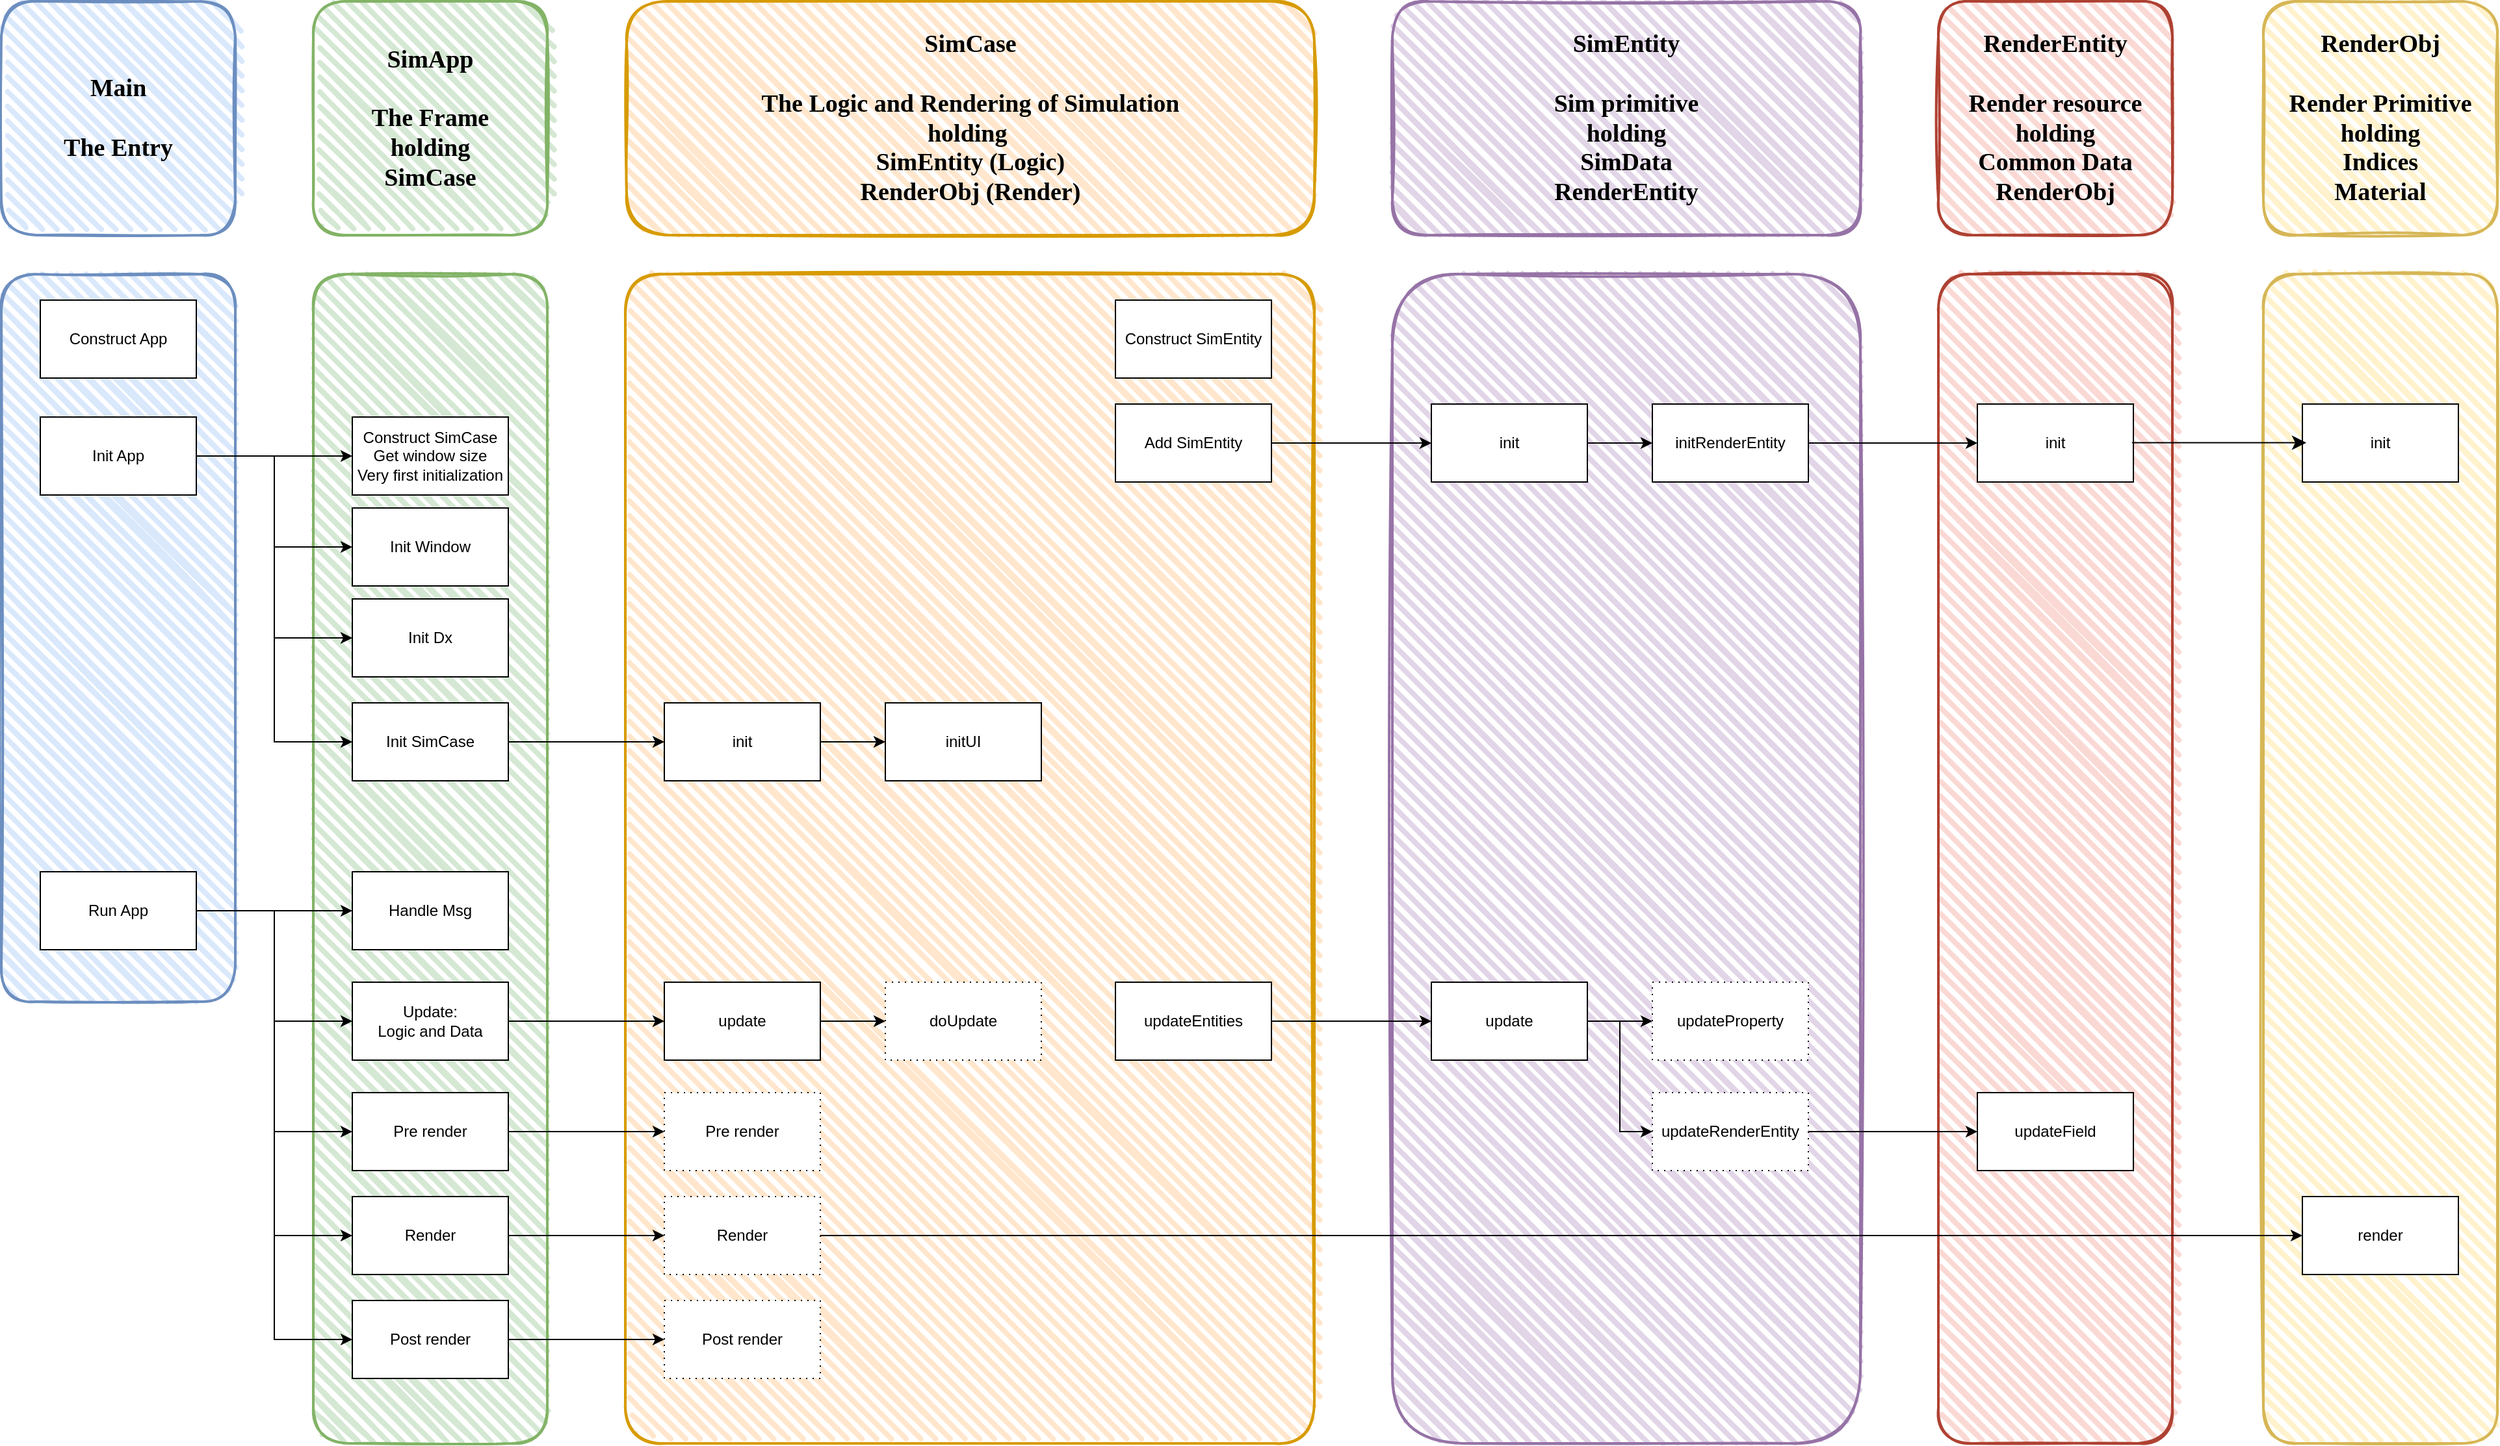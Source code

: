 <mxfile version="26.0.16">
  <diagram id="VeyEVVzGFHHniTcX9GDx" name="第 1 页">
    <mxGraphModel dx="2625" dy="1305" grid="1" gridSize="10" guides="1" tooltips="1" connect="0" arrows="1" fold="1" page="1" pageScale="1" pageWidth="3300" pageHeight="4681" math="0" shadow="0">
      <root>
        <mxCell id="0" />
        <mxCell id="1" parent="0" />
        <mxCell id="VndJTcKDumlg3SM-KgSq-52" value="" style="rounded=1;whiteSpace=wrap;html=1;strokeWidth=2;fillWeight=4;hachureGap=8;hachureAngle=45;fillColor=#fad9d5;sketch=1;strokeColor=#ae4132;" vertex="1" parent="1">
          <mxGeometry x="1570" y="360" width="180" height="900" as="geometry" />
        </mxCell>
        <mxCell id="VndJTcKDumlg3SM-KgSq-81" value="" style="rounded=1;whiteSpace=wrap;html=1;strokeWidth=2;fillWeight=4;hachureGap=8;hachureAngle=45;fillColor=#fff2cc;sketch=1;strokeColor=#d6b656;" vertex="1" parent="1">
          <mxGeometry x="1820" y="360" width="180" height="900" as="geometry" />
        </mxCell>
        <mxCell id="VndJTcKDumlg3SM-KgSq-51" value="" style="rounded=1;whiteSpace=wrap;html=1;strokeWidth=2;fillWeight=4;hachureGap=8;hachureAngle=45;fillColor=#e1d5e7;sketch=1;strokeColor=#9673a6;" vertex="1" parent="1">
          <mxGeometry x="1150" y="360" width="360" height="900" as="geometry" />
        </mxCell>
        <mxCell id="VndJTcKDumlg3SM-KgSq-43" value="" style="rounded=1;whiteSpace=wrap;html=1;strokeWidth=2;fillWeight=4;hachureGap=8;hachureAngle=45;fillColor=#ffe6cc;sketch=1;strokeColor=#d79b00;arcSize=6;" vertex="1" parent="1">
          <mxGeometry x="560" y="360" width="530" height="900" as="geometry" />
        </mxCell>
        <mxCell id="VndJTcKDumlg3SM-KgSq-42" value="" style="rounded=1;whiteSpace=wrap;html=1;strokeWidth=2;fillWeight=4;hachureGap=8;hachureAngle=45;fillColor=#d5e8d4;sketch=1;strokeColor=#82b366;" vertex="1" parent="1">
          <mxGeometry x="320" y="360" width="180" height="900" as="geometry" />
        </mxCell>
        <mxCell id="VndJTcKDumlg3SM-KgSq-41" value="" style="rounded=1;whiteSpace=wrap;html=1;strokeWidth=2;fillWeight=4;hachureGap=8;hachureAngle=45;fillColor=#dae8fc;sketch=1;strokeColor=#6c8ebf;" vertex="1" parent="1">
          <mxGeometry x="80" y="360" width="180" height="560" as="geometry" />
        </mxCell>
        <mxCell id="VndJTcKDumlg3SM-KgSq-5" value="Construct App" style="rounded=0;whiteSpace=wrap;html=1;" vertex="1" parent="1">
          <mxGeometry x="110" y="380" width="120" height="60" as="geometry" />
        </mxCell>
        <mxCell id="VndJTcKDumlg3SM-KgSq-13" style="edgeStyle=orthogonalEdgeStyle;rounded=0;orthogonalLoop=1;jettySize=auto;html=1;exitX=1;exitY=0.5;exitDx=0;exitDy=0;entryX=0;entryY=0.5;entryDx=0;entryDy=0;" edge="1" parent="1" source="VndJTcKDumlg3SM-KgSq-6" target="VndJTcKDumlg3SM-KgSq-8">
          <mxGeometry relative="1" as="geometry" />
        </mxCell>
        <mxCell id="VndJTcKDumlg3SM-KgSq-14" style="edgeStyle=orthogonalEdgeStyle;rounded=0;orthogonalLoop=1;jettySize=auto;html=1;exitX=1;exitY=0.5;exitDx=0;exitDy=0;entryX=0;entryY=0.5;entryDx=0;entryDy=0;" edge="1" parent="1" source="VndJTcKDumlg3SM-KgSq-6" target="VndJTcKDumlg3SM-KgSq-9">
          <mxGeometry relative="1" as="geometry" />
        </mxCell>
        <mxCell id="VndJTcKDumlg3SM-KgSq-15" style="edgeStyle=orthogonalEdgeStyle;rounded=0;orthogonalLoop=1;jettySize=auto;html=1;exitX=1;exitY=0.5;exitDx=0;exitDy=0;entryX=0;entryY=0.5;entryDx=0;entryDy=0;" edge="1" parent="1" source="VndJTcKDumlg3SM-KgSq-6" target="VndJTcKDumlg3SM-KgSq-10">
          <mxGeometry relative="1" as="geometry" />
        </mxCell>
        <mxCell id="VndJTcKDumlg3SM-KgSq-16" style="edgeStyle=orthogonalEdgeStyle;rounded=0;orthogonalLoop=1;jettySize=auto;html=1;exitX=1;exitY=0.5;exitDx=0;exitDy=0;entryX=0;entryY=0.5;entryDx=0;entryDy=0;" edge="1" parent="1" source="VndJTcKDumlg3SM-KgSq-6" target="VndJTcKDumlg3SM-KgSq-11">
          <mxGeometry relative="1" as="geometry" />
        </mxCell>
        <mxCell id="VndJTcKDumlg3SM-KgSq-6" value="Init App" style="rounded=0;whiteSpace=wrap;html=1;" vertex="1" parent="1">
          <mxGeometry x="110" y="470" width="120" height="60" as="geometry" />
        </mxCell>
        <mxCell id="VndJTcKDumlg3SM-KgSq-27" style="edgeStyle=orthogonalEdgeStyle;rounded=0;orthogonalLoop=1;jettySize=auto;html=1;exitX=1;exitY=0.5;exitDx=0;exitDy=0;entryX=0;entryY=0.5;entryDx=0;entryDy=0;" edge="1" parent="1" source="VndJTcKDumlg3SM-KgSq-7" target="VndJTcKDumlg3SM-KgSq-21">
          <mxGeometry relative="1" as="geometry" />
        </mxCell>
        <mxCell id="VndJTcKDumlg3SM-KgSq-28" style="edgeStyle=orthogonalEdgeStyle;rounded=0;orthogonalLoop=1;jettySize=auto;html=1;exitX=1;exitY=0.5;exitDx=0;exitDy=0;entryX=0;entryY=0.5;entryDx=0;entryDy=0;" edge="1" parent="1" source="VndJTcKDumlg3SM-KgSq-7" target="VndJTcKDumlg3SM-KgSq-22">
          <mxGeometry relative="1" as="geometry" />
        </mxCell>
        <mxCell id="VndJTcKDumlg3SM-KgSq-29" style="edgeStyle=orthogonalEdgeStyle;rounded=0;orthogonalLoop=1;jettySize=auto;html=1;exitX=1;exitY=0.5;exitDx=0;exitDy=0;entryX=0;entryY=0.5;entryDx=0;entryDy=0;" edge="1" parent="1" source="VndJTcKDumlg3SM-KgSq-7" target="VndJTcKDumlg3SM-KgSq-23">
          <mxGeometry relative="1" as="geometry" />
        </mxCell>
        <mxCell id="VndJTcKDumlg3SM-KgSq-30" style="edgeStyle=orthogonalEdgeStyle;rounded=0;orthogonalLoop=1;jettySize=auto;html=1;exitX=1;exitY=0.5;exitDx=0;exitDy=0;entryX=0;entryY=0.5;entryDx=0;entryDy=0;" edge="1" parent="1" source="VndJTcKDumlg3SM-KgSq-7" target="VndJTcKDumlg3SM-KgSq-24">
          <mxGeometry relative="1" as="geometry" />
        </mxCell>
        <mxCell id="VndJTcKDumlg3SM-KgSq-31" style="edgeStyle=orthogonalEdgeStyle;rounded=0;orthogonalLoop=1;jettySize=auto;html=1;exitX=1;exitY=0.5;exitDx=0;exitDy=0;entryX=0;entryY=0.5;entryDx=0;entryDy=0;" edge="1" parent="1" source="VndJTcKDumlg3SM-KgSq-7" target="VndJTcKDumlg3SM-KgSq-25">
          <mxGeometry relative="1" as="geometry" />
        </mxCell>
        <mxCell id="VndJTcKDumlg3SM-KgSq-7" value="Run App" style="rounded=0;whiteSpace=wrap;html=1;" vertex="1" parent="1">
          <mxGeometry x="110" y="820" width="120" height="60" as="geometry" />
        </mxCell>
        <mxCell id="VndJTcKDumlg3SM-KgSq-8" value="Construct SimCase&lt;div&gt;Get window size&lt;/div&gt;&lt;div&gt;Very first initialization&lt;/div&gt;" style="rounded=0;whiteSpace=wrap;html=1;" vertex="1" parent="1">
          <mxGeometry x="350" y="470" width="120" height="60" as="geometry" />
        </mxCell>
        <mxCell id="VndJTcKDumlg3SM-KgSq-9" value="Init Window" style="rounded=0;whiteSpace=wrap;html=1;" vertex="1" parent="1">
          <mxGeometry x="350" y="540" width="120" height="60" as="geometry" />
        </mxCell>
        <mxCell id="VndJTcKDumlg3SM-KgSq-10" value="Init Dx" style="rounded=0;whiteSpace=wrap;html=1;" vertex="1" parent="1">
          <mxGeometry x="350" y="610" width="120" height="60" as="geometry" />
        </mxCell>
        <mxCell id="VndJTcKDumlg3SM-KgSq-19" style="edgeStyle=orthogonalEdgeStyle;rounded=0;orthogonalLoop=1;jettySize=auto;html=1;exitX=1;exitY=0.5;exitDx=0;exitDy=0;entryX=0;entryY=0.5;entryDx=0;entryDy=0;" edge="1" parent="1" source="VndJTcKDumlg3SM-KgSq-11" target="VndJTcKDumlg3SM-KgSq-17">
          <mxGeometry relative="1" as="geometry" />
        </mxCell>
        <mxCell id="VndJTcKDumlg3SM-KgSq-11" value="Init SimCase" style="rounded=0;whiteSpace=wrap;html=1;" vertex="1" parent="1">
          <mxGeometry x="350" y="690" width="120" height="60" as="geometry" />
        </mxCell>
        <mxCell id="VndJTcKDumlg3SM-KgSq-72" style="edgeStyle=orthogonalEdgeStyle;rounded=0;orthogonalLoop=1;jettySize=auto;html=1;exitX=1;exitY=0.5;exitDx=0;exitDy=0;entryX=0;entryY=0.5;entryDx=0;entryDy=0;" edge="1" parent="1" source="VndJTcKDumlg3SM-KgSq-17" target="VndJTcKDumlg3SM-KgSq-70">
          <mxGeometry relative="1" as="geometry" />
        </mxCell>
        <mxCell id="VndJTcKDumlg3SM-KgSq-17" value="init" style="rounded=0;whiteSpace=wrap;html=1;" vertex="1" parent="1">
          <mxGeometry x="590" y="690" width="120" height="60" as="geometry" />
        </mxCell>
        <mxCell id="VndJTcKDumlg3SM-KgSq-21" value="Handle Msg" style="rounded=0;whiteSpace=wrap;html=1;" vertex="1" parent="1">
          <mxGeometry x="350" y="820" width="120" height="60" as="geometry" />
        </mxCell>
        <mxCell id="VndJTcKDumlg3SM-KgSq-37" style="edgeStyle=orthogonalEdgeStyle;rounded=0;orthogonalLoop=1;jettySize=auto;html=1;exitX=1;exitY=0.5;exitDx=0;exitDy=0;entryX=0;entryY=0.5;entryDx=0;entryDy=0;" edge="1" parent="1" source="VndJTcKDumlg3SM-KgSq-22" target="VndJTcKDumlg3SM-KgSq-32">
          <mxGeometry relative="1" as="geometry" />
        </mxCell>
        <mxCell id="VndJTcKDumlg3SM-KgSq-22" value="Update:&lt;div&gt;Logic and Data&lt;/div&gt;" style="rounded=0;whiteSpace=wrap;html=1;" vertex="1" parent="1">
          <mxGeometry x="350" y="905" width="120" height="60" as="geometry" />
        </mxCell>
        <mxCell id="VndJTcKDumlg3SM-KgSq-38" style="edgeStyle=orthogonalEdgeStyle;rounded=0;orthogonalLoop=1;jettySize=auto;html=1;exitX=1;exitY=0.5;exitDx=0;exitDy=0;entryX=0;entryY=0.5;entryDx=0;entryDy=0;" edge="1" parent="1" source="VndJTcKDumlg3SM-KgSq-23" target="VndJTcKDumlg3SM-KgSq-33">
          <mxGeometry relative="1" as="geometry" />
        </mxCell>
        <mxCell id="VndJTcKDumlg3SM-KgSq-23" value="Pre render" style="rounded=0;whiteSpace=wrap;html=1;" vertex="1" parent="1">
          <mxGeometry x="350" y="990" width="120" height="60" as="geometry" />
        </mxCell>
        <mxCell id="VndJTcKDumlg3SM-KgSq-39" style="edgeStyle=orthogonalEdgeStyle;rounded=0;orthogonalLoop=1;jettySize=auto;html=1;exitX=1;exitY=0.5;exitDx=0;exitDy=0;entryX=0;entryY=0.5;entryDx=0;entryDy=0;" edge="1" parent="1" source="VndJTcKDumlg3SM-KgSq-24" target="VndJTcKDumlg3SM-KgSq-34">
          <mxGeometry relative="1" as="geometry" />
        </mxCell>
        <mxCell id="VndJTcKDumlg3SM-KgSq-24" value="Render" style="rounded=0;whiteSpace=wrap;html=1;" vertex="1" parent="1">
          <mxGeometry x="350" y="1070" width="120" height="60" as="geometry" />
        </mxCell>
        <mxCell id="VndJTcKDumlg3SM-KgSq-40" style="edgeStyle=orthogonalEdgeStyle;rounded=0;orthogonalLoop=1;jettySize=auto;html=1;exitX=1;exitY=0.5;exitDx=0;exitDy=0;entryX=0;entryY=0.5;entryDx=0;entryDy=0;" edge="1" parent="1" source="VndJTcKDumlg3SM-KgSq-25" target="VndJTcKDumlg3SM-KgSq-35">
          <mxGeometry relative="1" as="geometry" />
        </mxCell>
        <mxCell id="VndJTcKDumlg3SM-KgSq-25" value="Post render" style="rounded=0;whiteSpace=wrap;html=1;" vertex="1" parent="1">
          <mxGeometry x="350" y="1150" width="120" height="60" as="geometry" />
        </mxCell>
        <mxCell id="VndJTcKDumlg3SM-KgSq-62" style="edgeStyle=orthogonalEdgeStyle;rounded=0;orthogonalLoop=1;jettySize=auto;html=1;exitX=1;exitY=0.5;exitDx=0;exitDy=0;" edge="1" parent="1" source="VndJTcKDumlg3SM-KgSq-32" target="VndJTcKDumlg3SM-KgSq-60">
          <mxGeometry relative="1" as="geometry" />
        </mxCell>
        <mxCell id="VndJTcKDumlg3SM-KgSq-32" value="update" style="rounded=0;whiteSpace=wrap;html=1;" vertex="1" parent="1">
          <mxGeometry x="590" y="905" width="120" height="60" as="geometry" />
        </mxCell>
        <mxCell id="VndJTcKDumlg3SM-KgSq-33" value="Pre render" style="rounded=0;whiteSpace=wrap;html=1;dashed=1;dashPattern=1 4;" vertex="1" parent="1">
          <mxGeometry x="590" y="990" width="120" height="60" as="geometry" />
        </mxCell>
        <mxCell id="VndJTcKDumlg3SM-KgSq-85" style="edgeStyle=orthogonalEdgeStyle;rounded=0;orthogonalLoop=1;jettySize=auto;html=1;exitX=1;exitY=0.5;exitDx=0;exitDy=0;entryX=0;entryY=0.5;entryDx=0;entryDy=0;" edge="1" parent="1" source="VndJTcKDumlg3SM-KgSq-34" target="VndJTcKDumlg3SM-KgSq-83">
          <mxGeometry relative="1" as="geometry" />
        </mxCell>
        <mxCell id="VndJTcKDumlg3SM-KgSq-34" value="Render" style="rounded=0;whiteSpace=wrap;html=1;dashed=1;dashPattern=1 4;" vertex="1" parent="1">
          <mxGeometry x="590" y="1070" width="120" height="60" as="geometry" />
        </mxCell>
        <mxCell id="VndJTcKDumlg3SM-KgSq-35" value="Post render" style="rounded=0;whiteSpace=wrap;html=1;dashed=1;dashPattern=1 4;" vertex="1" parent="1">
          <mxGeometry x="590" y="1150" width="120" height="60" as="geometry" />
        </mxCell>
        <mxCell id="VndJTcKDumlg3SM-KgSq-44" value="&lt;font style=&quot;font-size: 19px;&quot; face=&quot;Comic Sans MS&quot;&gt;&lt;b style=&quot;&quot;&gt;Main&lt;/b&gt;&lt;/font&gt;&lt;div&gt;&lt;font style=&quot;font-size: 19px;&quot; face=&quot;Comic Sans MS&quot;&gt;&lt;b style=&quot;&quot;&gt;&lt;br&gt;&lt;/b&gt;&lt;/font&gt;&lt;/div&gt;&lt;div&gt;&lt;font style=&quot;font-size: 19px;&quot; face=&quot;Comic Sans MS&quot;&gt;&lt;b style=&quot;&quot;&gt;The Entry&lt;/b&gt;&lt;/font&gt;&lt;/div&gt;" style="rounded=1;whiteSpace=wrap;html=1;strokeWidth=2;fillWeight=4;hachureGap=8;hachureAngle=45;fillColor=#dae8fc;sketch=1;strokeColor=#6c8ebf;" vertex="1" parent="1">
          <mxGeometry x="80" y="150" width="180" height="180" as="geometry" />
        </mxCell>
        <mxCell id="VndJTcKDumlg3SM-KgSq-45" value="&lt;font style=&quot;font-size: 19px;&quot; face=&quot;Comic Sans MS&quot;&gt;&lt;b style=&quot;&quot;&gt;SimApp&lt;/b&gt;&lt;/font&gt;&lt;div&gt;&lt;font style=&quot;font-size: 19px;&quot; face=&quot;Comic Sans MS&quot;&gt;&lt;b style=&quot;&quot;&gt;&lt;br&gt;&lt;/b&gt;&lt;/font&gt;&lt;/div&gt;&lt;div&gt;&lt;font style=&quot;font-size: 19px;&quot; face=&quot;Comic Sans MS&quot;&gt;&lt;b style=&quot;&quot;&gt;The Frame&lt;/b&gt;&lt;/font&gt;&lt;/div&gt;&lt;div&gt;&lt;font style=&quot;font-size: 19px;&quot; face=&quot;Comic Sans MS&quot;&gt;&lt;b style=&quot;&quot;&gt;holding&lt;/b&gt;&lt;/font&gt;&lt;/div&gt;&lt;div&gt;&lt;font style=&quot;font-size: 19px;&quot; face=&quot;Comic Sans MS&quot;&gt;&lt;b style=&quot;&quot;&gt;SimCase&lt;/b&gt;&lt;/font&gt;&lt;/div&gt;" style="rounded=1;whiteSpace=wrap;html=1;strokeWidth=2;fillWeight=4;hachureGap=8;hachureAngle=45;fillColor=#d5e8d4;sketch=1;strokeColor=#82b366;" vertex="1" parent="1">
          <mxGeometry x="320" y="150" width="180" height="180" as="geometry" />
        </mxCell>
        <mxCell id="VndJTcKDumlg3SM-KgSq-46" value="&lt;font style=&quot;font-size: 19px;&quot; face=&quot;Comic Sans MS&quot;&gt;&lt;b style=&quot;&quot;&gt;SimCase&lt;/b&gt;&lt;/font&gt;&lt;div&gt;&lt;font style=&quot;font-size: 19px;&quot; face=&quot;Comic Sans MS&quot;&gt;&lt;b style=&quot;&quot;&gt;&lt;br&gt;&lt;/b&gt;&lt;/font&gt;&lt;/div&gt;&lt;div&gt;&lt;font style=&quot;font-size: 19px;&quot; face=&quot;Comic Sans MS&quot;&gt;&lt;b style=&quot;&quot;&gt;The Logic and Rendering of Simulation&lt;/b&gt;&lt;/font&gt;&lt;/div&gt;&lt;div&gt;&lt;font style=&quot;font-size: 19px;&quot; face=&quot;Comic Sans MS&quot;&gt;&lt;b style=&quot;&quot;&gt;holding&amp;nbsp;&lt;/b&gt;&lt;/font&gt;&lt;/div&gt;&lt;div&gt;&lt;font face=&quot;Comic Sans MS&quot;&gt;&lt;span style=&quot;font-size: 19px;&quot;&gt;&lt;b&gt;SimEntity (Logic)&lt;/b&gt;&lt;/span&gt;&lt;/font&gt;&lt;/div&gt;&lt;div&gt;&lt;font face=&quot;Comic Sans MS&quot;&gt;&lt;span style=&quot;font-size: 19px;&quot;&gt;&lt;b&gt;RenderObj (Render)&lt;/b&gt;&lt;/span&gt;&lt;/font&gt;&lt;/div&gt;" style="rounded=1;whiteSpace=wrap;html=1;strokeWidth=2;fillWeight=4;hachureGap=8;hachureAngle=45;fillColor=#ffe6cc;sketch=1;strokeColor=#d79b00;arcSize=18;" vertex="1" parent="1">
          <mxGeometry x="561" y="150" width="529" height="180" as="geometry" />
        </mxCell>
        <mxCell id="VndJTcKDumlg3SM-KgSq-47" value="Construct SimEntity" style="rounded=0;whiteSpace=wrap;html=1;" vertex="1" parent="1">
          <mxGeometry x="937" y="380" width="120" height="60" as="geometry" />
        </mxCell>
        <mxCell id="VndJTcKDumlg3SM-KgSq-54" style="edgeStyle=orthogonalEdgeStyle;rounded=0;orthogonalLoop=1;jettySize=auto;html=1;exitX=1;exitY=0.5;exitDx=0;exitDy=0;entryX=0;entryY=0.5;entryDx=0;entryDy=0;" edge="1" parent="1" source="VndJTcKDumlg3SM-KgSq-48" target="VndJTcKDumlg3SM-KgSq-49">
          <mxGeometry relative="1" as="geometry" />
        </mxCell>
        <mxCell id="VndJTcKDumlg3SM-KgSq-48" value="Add SimEntity" style="rounded=0;whiteSpace=wrap;html=1;" vertex="1" parent="1">
          <mxGeometry x="937" y="460" width="120" height="60" as="geometry" />
        </mxCell>
        <mxCell id="VndJTcKDumlg3SM-KgSq-75" style="edgeStyle=orthogonalEdgeStyle;rounded=0;orthogonalLoop=1;jettySize=auto;html=1;exitX=1;exitY=0.5;exitDx=0;exitDy=0;entryX=0;entryY=0.5;entryDx=0;entryDy=0;" edge="1" parent="1" source="VndJTcKDumlg3SM-KgSq-49" target="VndJTcKDumlg3SM-KgSq-73">
          <mxGeometry relative="1" as="geometry" />
        </mxCell>
        <mxCell id="VndJTcKDumlg3SM-KgSq-49" value="init" style="rounded=0;whiteSpace=wrap;html=1;" vertex="1" parent="1">
          <mxGeometry x="1180" y="460" width="120" height="60" as="geometry" />
        </mxCell>
        <mxCell id="VndJTcKDumlg3SM-KgSq-50" value="init" style="rounded=0;whiteSpace=wrap;html=1;" vertex="1" parent="1">
          <mxGeometry x="1600" y="460" width="120" height="60" as="geometry" />
        </mxCell>
        <mxCell id="VndJTcKDumlg3SM-KgSq-56" value="&lt;font style=&quot;font-size: 19px;&quot; face=&quot;Comic Sans MS&quot;&gt;&lt;b style=&quot;&quot;&gt;SimEntity&lt;/b&gt;&lt;/font&gt;&lt;div&gt;&lt;font style=&quot;font-size: 19px;&quot; face=&quot;Comic Sans MS&quot;&gt;&lt;b style=&quot;&quot;&gt;&lt;br&gt;&lt;/b&gt;&lt;/font&gt;&lt;/div&gt;&lt;div&gt;&lt;font style=&quot;font-size: 19px;&quot; face=&quot;Comic Sans MS&quot;&gt;&lt;b style=&quot;&quot;&gt;Sim&lt;/b&gt;&lt;/font&gt;&lt;b style=&quot;background-color: transparent; color: light-dark(rgb(0, 0, 0), rgb(255, 255, 255)); font-size: 19px; font-family: &amp;quot;Comic Sans MS&amp;quot;;&quot;&gt;&amp;nbsp;primitive&lt;/b&gt;&lt;/div&gt;&lt;div&gt;&lt;font style=&quot;font-size: 19px;&quot; face=&quot;Comic Sans MS&quot;&gt;&lt;b style=&quot;&quot;&gt;holding&lt;/b&gt;&lt;/font&gt;&lt;/div&gt;&lt;div&gt;&lt;font face=&quot;Comic Sans MS&quot;&gt;&lt;span style=&quot;font-size: 19px;&quot;&gt;&lt;b&gt;SimData&lt;/b&gt;&lt;/span&gt;&lt;/font&gt;&lt;/div&gt;&lt;div&gt;&lt;font face=&quot;Comic Sans MS&quot;&gt;&lt;span style=&quot;font-size: 19px;&quot;&gt;&lt;b&gt;RenderEntity&lt;/b&gt;&lt;/span&gt;&lt;/font&gt;&lt;/div&gt;" style="rounded=1;whiteSpace=wrap;html=1;strokeWidth=2;fillWeight=4;hachureGap=8;hachureAngle=45;fillColor=#e1d5e7;sketch=1;strokeColor=#9673a6;" vertex="1" parent="1">
          <mxGeometry x="1150" y="150" width="360" height="180" as="geometry" />
        </mxCell>
        <mxCell id="VndJTcKDumlg3SM-KgSq-57" value="&lt;font style=&quot;font-size: 19px;&quot; face=&quot;Comic Sans MS&quot;&gt;&lt;b style=&quot;&quot;&gt;RenderEntity&lt;/b&gt;&lt;/font&gt;&lt;div&gt;&lt;font style=&quot;font-size: 19px;&quot; face=&quot;Comic Sans MS&quot;&gt;&lt;b style=&quot;&quot;&gt;&lt;br&gt;&lt;/b&gt;&lt;/font&gt;&lt;/div&gt;&lt;div&gt;&lt;b style=&quot;background-color: transparent; color: light-dark(rgb(0, 0, 0), rgb(255, 255, 255)); font-size: 19px; font-family: &amp;quot;Comic Sans MS&amp;quot;;&quot;&gt;Render resource&lt;/b&gt;&lt;/div&gt;&lt;div&gt;&lt;font style=&quot;font-size: 19px;&quot; face=&quot;Comic Sans MS&quot;&gt;&lt;b style=&quot;&quot;&gt;holding&lt;/b&gt;&lt;/font&gt;&lt;/div&gt;&lt;div&gt;&lt;font face=&quot;Comic Sans MS&quot;&gt;&lt;span style=&quot;font-size: 19px;&quot;&gt;&lt;b&gt;Common Data&lt;/b&gt;&lt;/span&gt;&lt;/font&gt;&lt;/div&gt;&lt;div&gt;&lt;font face=&quot;Comic Sans MS&quot;&gt;&lt;span style=&quot;font-size: 19px;&quot;&gt;&lt;b&gt;RenderObj&lt;/b&gt;&lt;/span&gt;&lt;/font&gt;&lt;/div&gt;" style="rounded=1;whiteSpace=wrap;html=1;strokeWidth=2;fillWeight=4;hachureGap=8;hachureAngle=45;fillColor=#fad9d5;sketch=1;strokeColor=#ae4132;" vertex="1" parent="1">
          <mxGeometry x="1570" y="150" width="180" height="180" as="geometry" />
        </mxCell>
        <mxCell id="VndJTcKDumlg3SM-KgSq-64" style="edgeStyle=orthogonalEdgeStyle;rounded=0;orthogonalLoop=1;jettySize=auto;html=1;exitX=1;exitY=0.5;exitDx=0;exitDy=0;entryX=0;entryY=0.5;entryDx=0;entryDy=0;" edge="1" parent="1" source="VndJTcKDumlg3SM-KgSq-58" target="VndJTcKDumlg3SM-KgSq-59">
          <mxGeometry relative="1" as="geometry" />
        </mxCell>
        <mxCell id="VndJTcKDumlg3SM-KgSq-58" value="updateEntities" style="rounded=0;whiteSpace=wrap;html=1;" vertex="1" parent="1">
          <mxGeometry x="937" y="905" width="120" height="60" as="geometry" />
        </mxCell>
        <mxCell id="VndJTcKDumlg3SM-KgSq-68" style="edgeStyle=orthogonalEdgeStyle;rounded=0;orthogonalLoop=1;jettySize=auto;html=1;exitX=1;exitY=0.5;exitDx=0;exitDy=0;" edge="1" parent="1" source="VndJTcKDumlg3SM-KgSq-59" target="VndJTcKDumlg3SM-KgSq-65">
          <mxGeometry relative="1" as="geometry" />
        </mxCell>
        <mxCell id="VndJTcKDumlg3SM-KgSq-69" style="edgeStyle=orthogonalEdgeStyle;rounded=0;orthogonalLoop=1;jettySize=auto;html=1;exitX=1;exitY=0.5;exitDx=0;exitDy=0;entryX=0;entryY=0.5;entryDx=0;entryDy=0;" edge="1" parent="1" source="VndJTcKDumlg3SM-KgSq-59" target="VndJTcKDumlg3SM-KgSq-66">
          <mxGeometry relative="1" as="geometry" />
        </mxCell>
        <mxCell id="VndJTcKDumlg3SM-KgSq-59" value="update" style="rounded=0;whiteSpace=wrap;html=1;" vertex="1" parent="1">
          <mxGeometry x="1180" y="905" width="120" height="60" as="geometry" />
        </mxCell>
        <mxCell id="VndJTcKDumlg3SM-KgSq-60" value="doUpdate" style="rounded=0;whiteSpace=wrap;html=1;dashed=1;dashPattern=1 4;" vertex="1" parent="1">
          <mxGeometry x="760" y="905" width="120" height="60" as="geometry" />
        </mxCell>
        <mxCell id="VndJTcKDumlg3SM-KgSq-65" value="updateProperty" style="rounded=0;whiteSpace=wrap;html=1;dashed=1;dashPattern=1 4;" vertex="1" parent="1">
          <mxGeometry x="1350" y="905" width="120" height="60" as="geometry" />
        </mxCell>
        <mxCell id="VndJTcKDumlg3SM-KgSq-80" style="edgeStyle=orthogonalEdgeStyle;rounded=0;orthogonalLoop=1;jettySize=auto;html=1;exitX=1;exitY=0.5;exitDx=0;exitDy=0;entryX=0;entryY=0.5;entryDx=0;entryDy=0;" edge="1" parent="1" source="VndJTcKDumlg3SM-KgSq-66" target="VndJTcKDumlg3SM-KgSq-78">
          <mxGeometry relative="1" as="geometry" />
        </mxCell>
        <mxCell id="VndJTcKDumlg3SM-KgSq-66" value="updateRenderEntity" style="rounded=0;whiteSpace=wrap;html=1;dashed=1;dashPattern=1 4;" vertex="1" parent="1">
          <mxGeometry x="1350" y="990" width="120" height="60" as="geometry" />
        </mxCell>
        <mxCell id="VndJTcKDumlg3SM-KgSq-70" value="initUI" style="rounded=0;whiteSpace=wrap;html=1;" vertex="1" parent="1">
          <mxGeometry x="760" y="690" width="120" height="60" as="geometry" />
        </mxCell>
        <mxCell id="VndJTcKDumlg3SM-KgSq-77" style="edgeStyle=orthogonalEdgeStyle;rounded=0;orthogonalLoop=1;jettySize=auto;html=1;exitX=1;exitY=0.5;exitDx=0;exitDy=0;entryX=0;entryY=0.5;entryDx=0;entryDy=0;" edge="1" parent="1" source="VndJTcKDumlg3SM-KgSq-73" target="VndJTcKDumlg3SM-KgSq-50">
          <mxGeometry relative="1" as="geometry" />
        </mxCell>
        <mxCell id="VndJTcKDumlg3SM-KgSq-73" value="initRenderEntity" style="rounded=0;whiteSpace=wrap;html=1;" vertex="1" parent="1">
          <mxGeometry x="1350" y="460" width="120" height="60" as="geometry" />
        </mxCell>
        <mxCell id="VndJTcKDumlg3SM-KgSq-78" value="updateField" style="rounded=0;whiteSpace=wrap;html=1;" vertex="1" parent="1">
          <mxGeometry x="1600" y="990" width="120" height="60" as="geometry" />
        </mxCell>
        <mxCell id="VndJTcKDumlg3SM-KgSq-82" value="&lt;font face=&quot;Comic Sans MS&quot;&gt;&lt;span style=&quot;font-size: 19px;&quot;&gt;&lt;b&gt;RenderObj&lt;/b&gt;&lt;/span&gt;&lt;/font&gt;&lt;div&gt;&lt;font face=&quot;Comic Sans MS&quot;&gt;&lt;span style=&quot;font-size: 19px;&quot;&gt;&lt;b&gt;&lt;br&gt;&lt;/b&gt;&lt;/span&gt;&lt;/font&gt;&lt;/div&gt;&lt;div&gt;&lt;font face=&quot;Comic Sans MS&quot;&gt;&lt;span style=&quot;font-size: 19px;&quot;&gt;&lt;b&gt;Render Primitive&lt;/b&gt;&lt;/span&gt;&lt;/font&gt;&lt;/div&gt;&lt;div&gt;&lt;font face=&quot;Comic Sans MS&quot;&gt;&lt;span style=&quot;font-size: 19px;&quot;&gt;&lt;b&gt;holding&lt;/b&gt;&lt;/span&gt;&lt;/font&gt;&lt;/div&gt;&lt;div&gt;&lt;font face=&quot;Comic Sans MS&quot;&gt;&lt;span style=&quot;font-size: 19px;&quot;&gt;&lt;b&gt;Indices&lt;/b&gt;&lt;/span&gt;&lt;/font&gt;&lt;/div&gt;&lt;div&gt;&lt;font face=&quot;Comic Sans MS&quot;&gt;&lt;span style=&quot;font-size: 19px;&quot;&gt;&lt;b&gt;Material&lt;/b&gt;&lt;/span&gt;&lt;/font&gt;&lt;/div&gt;" style="rounded=1;whiteSpace=wrap;html=1;strokeWidth=2;fillWeight=4;hachureGap=8;hachureAngle=45;fillColor=#fff2cc;sketch=1;strokeColor=#d6b656;" vertex="1" parent="1">
          <mxGeometry x="1820" y="150" width="180" height="180" as="geometry" />
        </mxCell>
        <mxCell id="VndJTcKDumlg3SM-KgSq-83" value="render" style="rounded=0;whiteSpace=wrap;html=1;" vertex="1" parent="1">
          <mxGeometry x="1850" y="1070" width="120" height="60" as="geometry" />
        </mxCell>
        <mxCell id="VndJTcKDumlg3SM-KgSq-92" value="init" style="rounded=0;whiteSpace=wrap;html=1;" vertex="1" parent="1">
          <mxGeometry x="1850" y="460" width="120" height="60" as="geometry" />
        </mxCell>
        <mxCell id="VndJTcKDumlg3SM-KgSq-94" value="" style="edgeStyle=elbowEdgeStyle;elbow=horizontal;endArrow=classic;html=1;curved=0;rounded=0;endSize=8;startSize=8;entryX=0.025;entryY=0.496;entryDx=0;entryDy=0;entryPerimeter=0;exitX=0.991;exitY=0.496;exitDx=0;exitDy=0;exitPerimeter=0;" edge="1" parent="1" source="VndJTcKDumlg3SM-KgSq-50" target="VndJTcKDumlg3SM-KgSq-92">
          <mxGeometry width="50" height="50" relative="1" as="geometry">
            <mxPoint x="1720" y="490" as="sourcePoint" />
            <mxPoint x="1770" y="440" as="targetPoint" />
          </mxGeometry>
        </mxCell>
      </root>
    </mxGraphModel>
  </diagram>
</mxfile>
